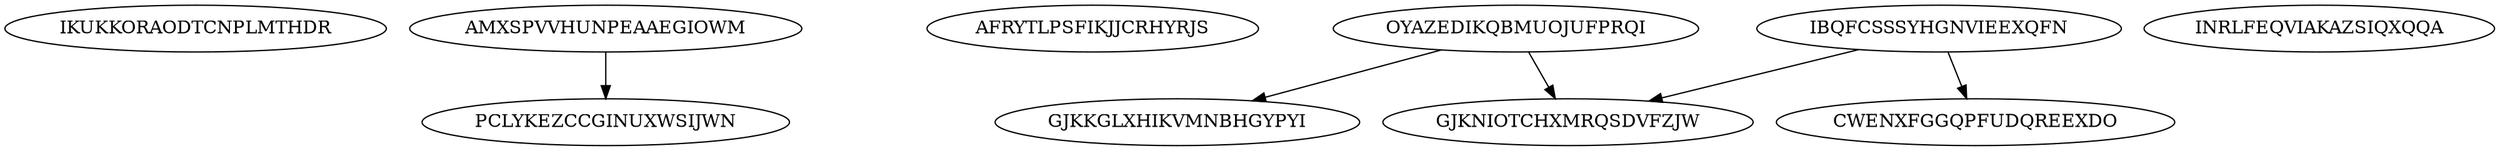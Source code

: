 digraph "N10M5" {
	IKUKKORAODTCNPLMTHDR			[Weight=16, Start=0, Processor=1];
	AMXSPVVHUNPEAAEGIOWM			[Weight=13, Start=0, Processor=2];
	AFRYTLPSFIKJJCRHYRJS			[Weight=12, Start=13, Processor=2];
	OYAZEDIKQBMUOJUFPRQI			[Weight=14, Start=0, Processor=3];
	INRLFEQVIAKAZSIQXQQA			[Weight=19, Start=0, Processor=4];
	IBQFCSSSYHGNVIEEXQFN			[Weight=16, Start=0, Processor=5];
	PCLYKEZCCGINUXWSIJWN			[Weight=14, Start=25, Processor=2];
	CWENXFGGQPFUDQREEXDO			[Weight=10, Start=16, Processor=5];
	GJKKGLXHIKVMNBHGYPYI			[Weight=14, Start=14, Processor=3];
	GJKNIOTCHXMRQSDVFZJW			[Weight=10, Start=32, Processor=1];
	OYAZEDIKQBMUOJUFPRQI -> GJKKGLXHIKVMNBHGYPYI		[Weight=18];
	OYAZEDIKQBMUOJUFPRQI -> GJKNIOTCHXMRQSDVFZJW		[Weight=18];
	IBQFCSSSYHGNVIEEXQFN -> CWENXFGGQPFUDQREEXDO		[Weight=18];
	AMXSPVVHUNPEAAEGIOWM -> PCLYKEZCCGINUXWSIJWN		[Weight=16];
	IBQFCSSSYHGNVIEEXQFN -> GJKNIOTCHXMRQSDVFZJW		[Weight=16];
}
